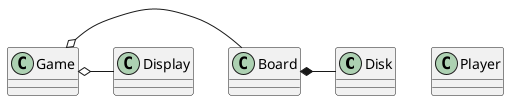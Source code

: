@startuml

class Disk
class Board
class Display
class Player
class Game

' A board has disks
Board *- Disk

Game o- Board
Game o- Display

@enduml
